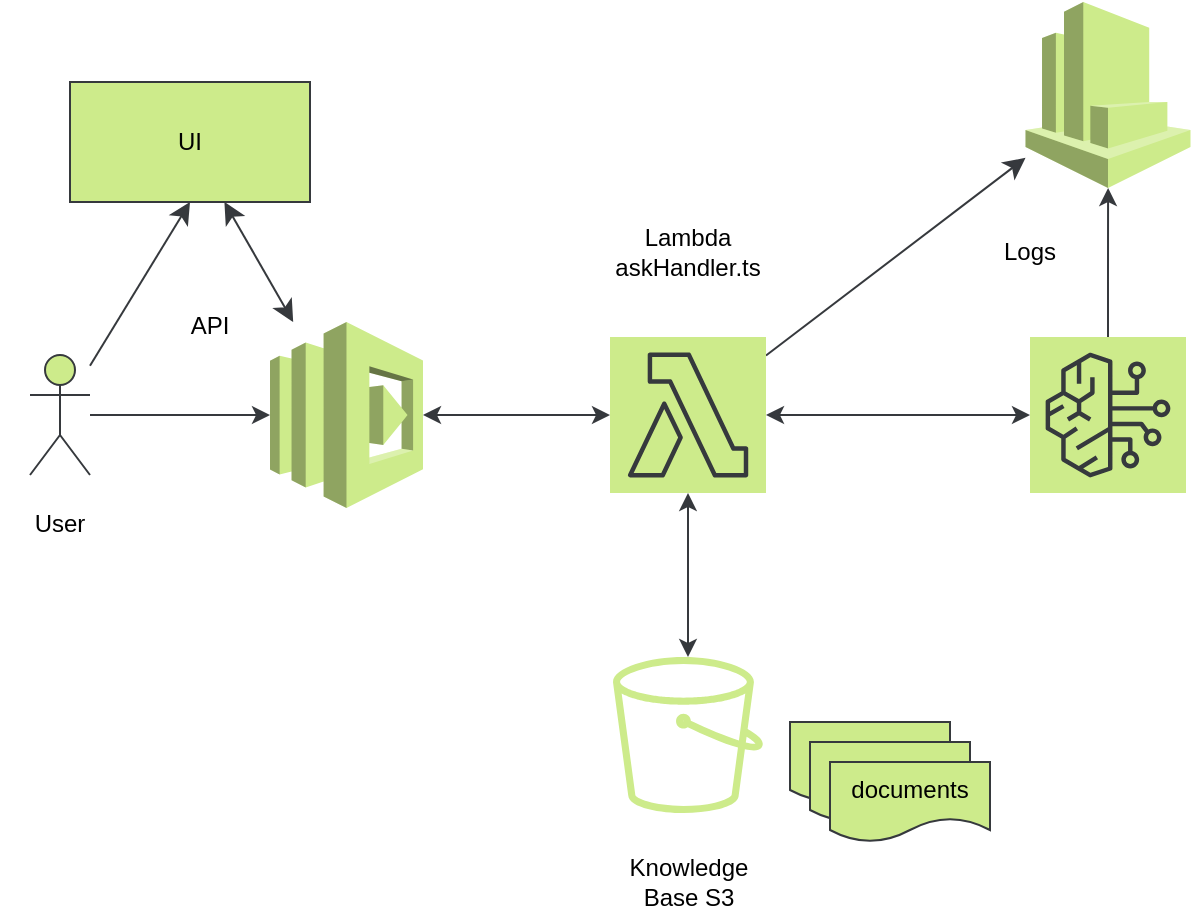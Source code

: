 <mxfile version="27.0.4">
  <diagram name="Page-1" id="ixHXviUHKyeQuD1ECfg4">
    <mxGraphModel dx="1255" dy="1366" grid="1" gridSize="10" guides="1" tooltips="1" connect="1" arrows="1" fold="1" page="1" pageScale="1" pageWidth="827" pageHeight="1169" math="0" shadow="0" adaptiveColors="auto">
      <root>
        <mxCell id="0" />
        <mxCell id="1" parent="0" />
        <mxCell id="LC72kPAoT7Dx3wpLuAG9-14" style="edgeStyle=orthogonalEdgeStyle;rounded=1;orthogonalLoop=1;jettySize=auto;html=1;labelBackgroundColor=none;strokeColor=#36393d;fontColor=default;startArrow=classic;startFill=1;fillColor=#cdeb8b;" parent="1" source="LC72kPAoT7Dx3wpLuAG9-1" target="LC72kPAoT7Dx3wpLuAG9-2" edge="1">
          <mxGeometry relative="1" as="geometry" />
        </mxCell>
        <mxCell id="fgDgBC3W2hMn7ghvb9zu-1" style="edgeStyle=none;curved=1;rounded=0;orthogonalLoop=1;jettySize=auto;html=1;fontSize=12;startSize=8;endSize=8;fillColor=#cdeb8b;strokeColor=#36393d;" edge="1" parent="1" source="LC72kPAoT7Dx3wpLuAG9-1" target="LC72kPAoT7Dx3wpLuAG9-18">
          <mxGeometry relative="1" as="geometry" />
        </mxCell>
        <mxCell id="LC72kPAoT7Dx3wpLuAG9-1" value="" style="points=[[0,0,0],[0.25,0,0],[0.5,0,0],[0.75,0,0],[1,0,0],[0,1,0],[0.25,1,0],[0.5,1,0],[0.75,1,0],[1,1,0],[0,0.25,0],[0,0.5,0],[0,0.75,0],[1,0.25,0],[1,0.5,0],[1,0.75,0]];outlineConnect=0;fillColor=#cdeb8b;strokeColor=#36393d;dashed=0;verticalLabelPosition=bottom;verticalAlign=top;align=center;html=1;fontSize=12;fontStyle=0;aspect=fixed;shape=mxgraph.aws4.resourceIcon;resIcon=mxgraph.aws4.lambda;labelBackgroundColor=none;rounded=1;" parent="1" vertex="1">
          <mxGeometry x="390" y="277.5" width="78" height="78" as="geometry" />
        </mxCell>
        <mxCell id="LC72kPAoT7Dx3wpLuAG9-2" value="" style="outlineConnect=0;fillColor=#cdeb8b;strokeColor=#36393d;dashed=0;verticalLabelPosition=bottom;verticalAlign=top;align=center;html=1;fontSize=12;fontStyle=0;aspect=fixed;pointerEvents=1;shape=mxgraph.aws4.bucket;labelBackgroundColor=none;rounded=1;" parent="1" vertex="1">
          <mxGeometry x="391.5" y="437.5" width="75" height="78" as="geometry" />
        </mxCell>
        <mxCell id="LC72kPAoT7Dx3wpLuAG9-19" style="edgeStyle=orthogonalEdgeStyle;rounded=1;orthogonalLoop=1;jettySize=auto;html=1;labelBackgroundColor=none;strokeColor=#36393d;fontColor=default;fillColor=#cdeb8b;" parent="1" source="LC72kPAoT7Dx3wpLuAG9-4" target="LC72kPAoT7Dx3wpLuAG9-18" edge="1">
          <mxGeometry relative="1" as="geometry" />
        </mxCell>
        <mxCell id="LC72kPAoT7Dx3wpLuAG9-4" value="" style="points=[[0,0,0],[0.25,0,0],[0.5,0,0],[0.75,0,0],[1,0,0],[0,1,0],[0.25,1,0],[0.5,1,0],[0.75,1,0],[1,1,0],[0,0.25,0],[0,0.5,0],[0,0.75,0],[1,0.25,0],[1,0.5,0],[1,0.75,0]];outlineConnect=0;fillColor=#cdeb8b;strokeColor=#36393d;dashed=0;verticalLabelPosition=bottom;verticalAlign=top;align=center;html=1;fontSize=12;fontStyle=0;aspect=fixed;shape=mxgraph.aws4.resourceIcon;resIcon=mxgraph.aws4.bedrock;labelBackgroundColor=none;rounded=1;" parent="1" vertex="1">
          <mxGeometry x="600" y="277.5" width="78" height="78" as="geometry" />
        </mxCell>
        <mxCell id="LC72kPAoT7Dx3wpLuAG9-7" value="" style="outlineConnect=0;dashed=0;verticalLabelPosition=bottom;verticalAlign=top;align=center;html=1;shape=mxgraph.aws3.lambda;fillColor=#cdeb8b;labelBackgroundColor=none;strokeColor=#36393d;rounded=1;" parent="1" vertex="1">
          <mxGeometry x="220" y="270" width="76.5" height="93" as="geometry" />
        </mxCell>
        <mxCell id="fgDgBC3W2hMn7ghvb9zu-7" style="edgeStyle=none;curved=1;rounded=0;orthogonalLoop=1;jettySize=auto;html=1;entryX=0.5;entryY=1;entryDx=0;entryDy=0;fontSize=12;startSize=8;endSize=8;fillColor=#cdeb8b;strokeColor=#36393d;" edge="1" parent="1" source="LC72kPAoT7Dx3wpLuAG9-9" target="fgDgBC3W2hMn7ghvb9zu-6">
          <mxGeometry relative="1" as="geometry" />
        </mxCell>
        <mxCell id="LC72kPAoT7Dx3wpLuAG9-9" value="" style="shape=umlActor;verticalLabelPosition=bottom;verticalAlign=top;html=1;outlineConnect=0;labelBackgroundColor=none;fillColor=#cdeb8b;strokeColor=#36393d;rounded=1;" parent="1" vertex="1">
          <mxGeometry x="100" y="286.5" width="30" height="60" as="geometry" />
        </mxCell>
        <mxCell id="LC72kPAoT7Dx3wpLuAG9-12" style="edgeStyle=orthogonalEdgeStyle;rounded=1;orthogonalLoop=1;jettySize=auto;html=1;entryX=0;entryY=0.5;entryDx=0;entryDy=0;entryPerimeter=0;labelBackgroundColor=none;strokeColor=#36393d;fontColor=default;fillColor=#cdeb8b;" parent="1" source="LC72kPAoT7Dx3wpLuAG9-9" target="LC72kPAoT7Dx3wpLuAG9-7" edge="1">
          <mxGeometry relative="1" as="geometry" />
        </mxCell>
        <mxCell id="LC72kPAoT7Dx3wpLuAG9-13" style="edgeStyle=orthogonalEdgeStyle;rounded=1;orthogonalLoop=1;jettySize=auto;html=1;entryX=0;entryY=0.5;entryDx=0;entryDy=0;entryPerimeter=0;labelBackgroundColor=none;strokeColor=#36393d;fontColor=default;startArrow=classic;startFill=1;fillColor=#cdeb8b;" parent="1" source="LC72kPAoT7Dx3wpLuAG9-7" target="LC72kPAoT7Dx3wpLuAG9-1" edge="1">
          <mxGeometry relative="1" as="geometry" />
        </mxCell>
        <mxCell id="LC72kPAoT7Dx3wpLuAG9-17" style="edgeStyle=orthogonalEdgeStyle;rounded=1;orthogonalLoop=1;jettySize=auto;html=1;entryX=0;entryY=0.5;entryDx=0;entryDy=0;entryPerimeter=0;labelBackgroundColor=none;strokeColor=#36393d;fontColor=default;startArrow=classic;startFill=1;fillColor=#cdeb8b;" parent="1" source="LC72kPAoT7Dx3wpLuAG9-1" target="LC72kPAoT7Dx3wpLuAG9-4" edge="1">
          <mxGeometry relative="1" as="geometry" />
        </mxCell>
        <mxCell id="LC72kPAoT7Dx3wpLuAG9-18" value="" style="outlineConnect=0;dashed=0;verticalLabelPosition=bottom;verticalAlign=top;align=center;html=1;shape=mxgraph.aws3.cloudwatch;fillColor=#cdeb8b;labelBackgroundColor=none;strokeColor=#36393d;rounded=1;" parent="1" vertex="1">
          <mxGeometry x="597.75" y="110" width="82.5" height="93" as="geometry" />
        </mxCell>
        <mxCell id="LC72kPAoT7Dx3wpLuAG9-20" value="Logs" style="text;html=1;align=center;verticalAlign=middle;whiteSpace=wrap;rounded=1;labelBackgroundColor=none;" parent="1" vertex="1">
          <mxGeometry x="570" y="220" width="60" height="30" as="geometry" />
        </mxCell>
        <mxCell id="LC72kPAoT7Dx3wpLuAG9-22" value="User" style="text;html=1;align=center;verticalAlign=middle;whiteSpace=wrap;rounded=1;labelBackgroundColor=none;" parent="1" vertex="1">
          <mxGeometry x="85" y="355.5" width="60" height="30" as="geometry" />
        </mxCell>
        <mxCell id="LC72kPAoT7Dx3wpLuAG9-23" value="Lambda askHandler.ts" style="text;html=1;align=center;verticalAlign=middle;whiteSpace=wrap;rounded=1;labelBackgroundColor=none;" parent="1" vertex="1">
          <mxGeometry x="399" y="220" width="60" height="30" as="geometry" />
        </mxCell>
        <mxCell id="LC72kPAoT7Dx3wpLuAG9-24" value="Knowledge Base S3" style="text;html=1;align=center;verticalAlign=middle;whiteSpace=wrap;rounded=1;labelBackgroundColor=none;" parent="1" vertex="1">
          <mxGeometry x="384.5" y="530" width="89" height="40" as="geometry" />
        </mxCell>
        <mxCell id="fgDgBC3W2hMn7ghvb9zu-3" value="documents" style="shape=document;whiteSpace=wrap;html=1;boundedLbl=1;fillColor=#cdeb8b;strokeColor=#36393d;" vertex="1" parent="1">
          <mxGeometry x="480" y="470" width="80" height="40" as="geometry" />
        </mxCell>
        <mxCell id="fgDgBC3W2hMn7ghvb9zu-4" value="documents" style="shape=document;whiteSpace=wrap;html=1;boundedLbl=1;fillColor=#cdeb8b;strokeColor=#36393d;" vertex="1" parent="1">
          <mxGeometry x="490" y="480" width="80" height="40" as="geometry" />
        </mxCell>
        <mxCell id="fgDgBC3W2hMn7ghvb9zu-5" value="documents" style="shape=document;whiteSpace=wrap;html=1;boundedLbl=1;fillColor=#cdeb8b;strokeColor=#36393d;" vertex="1" parent="1">
          <mxGeometry x="500" y="490" width="80" height="40" as="geometry" />
        </mxCell>
        <mxCell id="fgDgBC3W2hMn7ghvb9zu-6" value="UI" style="rounded=0;whiteSpace=wrap;html=1;fillColor=#cdeb8b;strokeColor=#36393d;" vertex="1" parent="1">
          <mxGeometry x="120" y="150" width="120" height="60" as="geometry" />
        </mxCell>
        <mxCell id="fgDgBC3W2hMn7ghvb9zu-8" style="edgeStyle=none;curved=1;rounded=0;orthogonalLoop=1;jettySize=auto;html=1;fontSize=12;startSize=8;endSize=8;startArrow=classic;startFill=1;fillColor=#cdeb8b;strokeColor=#36393d;" edge="1" parent="1" source="fgDgBC3W2hMn7ghvb9zu-6" target="LC72kPAoT7Dx3wpLuAG9-7">
          <mxGeometry relative="1" as="geometry" />
        </mxCell>
        <mxCell id="fgDgBC3W2hMn7ghvb9zu-9" value="API" style="text;html=1;align=center;verticalAlign=middle;whiteSpace=wrap;rounded=0;" vertex="1" parent="1">
          <mxGeometry x="160" y="256.5" width="60" height="30" as="geometry" />
        </mxCell>
      </root>
    </mxGraphModel>
  </diagram>
</mxfile>
